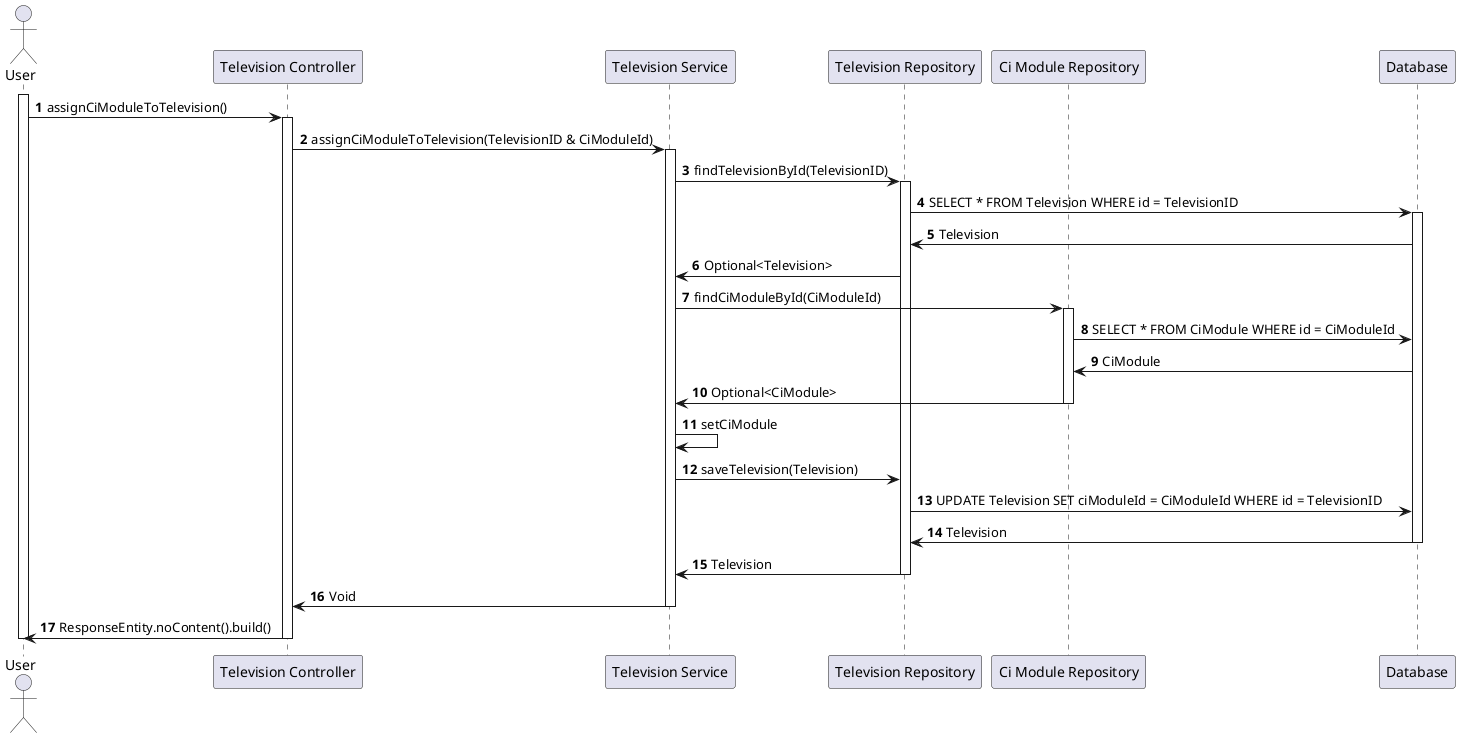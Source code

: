 @startuml
'https://plantuml.com/sequence-diagram

autonumber

Actor "User" as user
participant "Television Controller" as controller
participant "Television Service" as service
participant "Television Repository" as repository
participant "Ci Module Repository" as ciModuleRepository
participant "Database" as database

activate user
user -> controller: assignCiModuleToTelevision()
activate controller
controller -> service: assignCiModuleToTelevision(TelevisionID & CiModuleId)
activate service
service -> repository: findTelevisionById(TelevisionID)
activate repository
repository -> database: SELECT * FROM Television WHERE id = TelevisionID
activate database
database -> repository: Television
repository -> service: Optional<Television>
service -> ciModuleRepository: findCiModuleById(CiModuleId)
activate ciModuleRepository
ciModuleRepository -> database: SELECT * FROM CiModule WHERE id = CiModuleId
database -> ciModuleRepository: CiModule
ciModuleRepository -> service: Optional<CiModule>
deactivate ciModuleRepository
service -> service: setCiModule
service -> repository: saveTelevision(Television)
repository -> database: UPDATE Television SET ciModuleId = CiModuleId WHERE id = TelevisionID
database -> repository: Television
deactivate database
repository -> service: Television
deactivate repository
service -> controller: Void
deactivate service
controller -> user: ResponseEntity.noContent().build()
deactivate controller
deactivate user

@enduml